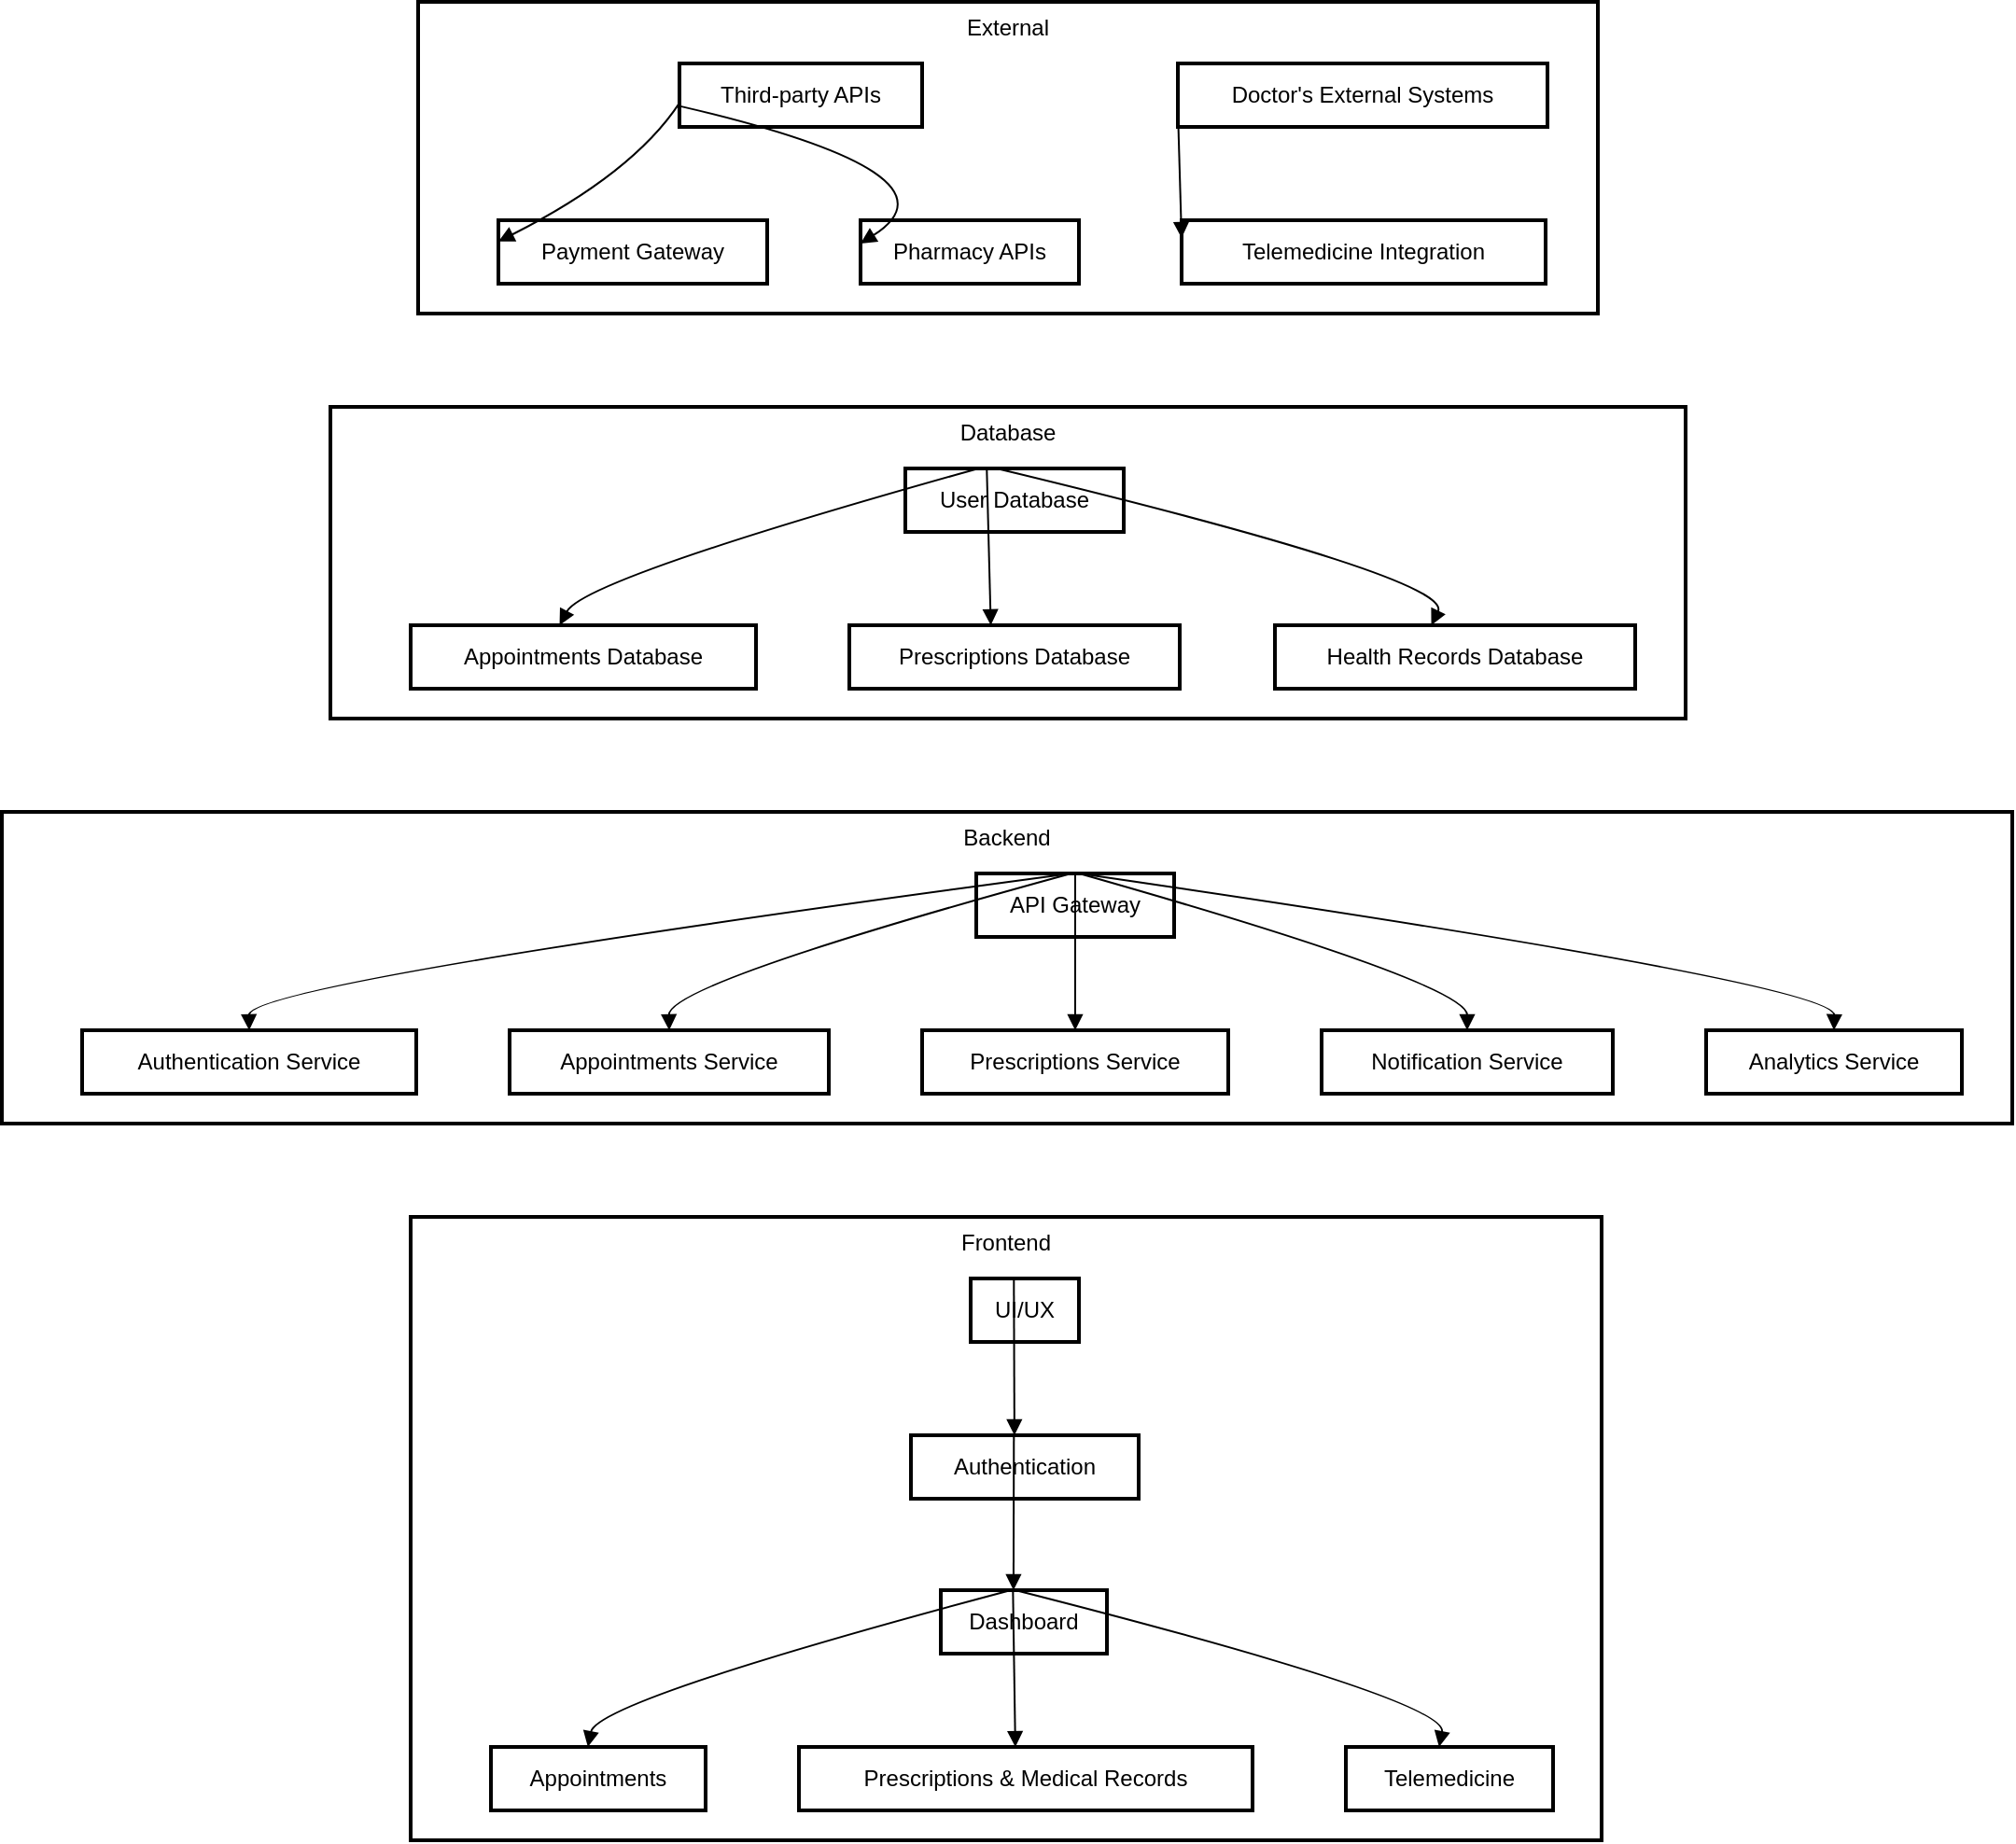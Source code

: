 <mxfile version="24.7.6">
  <diagram name="Page-1" id="TY_Dly7MhNYBRxSPO89L">
    <mxGraphModel>
      <root>
        <mxCell id="0" />
        <mxCell id="1" parent="0" />
        <mxCell id="2" value="External" style="whiteSpace=wrap;strokeWidth=2;verticalAlign=top;" vertex="1" parent="1">
          <mxGeometry x="223" width="632" height="167" as="geometry" />
        </mxCell>
        <mxCell id="3" value="Payment Gateway" style="whiteSpace=wrap;strokeWidth=2;" vertex="1" parent="2">
          <mxGeometry x="43" y="117" width="144" height="34" as="geometry" />
        </mxCell>
        <mxCell id="4" value="Third-party APIs" style="whiteSpace=wrap;strokeWidth=2;" vertex="1" parent="2">
          <mxGeometry x="140" y="33" width="130" height="34" as="geometry" />
        </mxCell>
        <mxCell id="5" value="Pharmacy APIs" style="whiteSpace=wrap;strokeWidth=2;" vertex="1" parent="2">
          <mxGeometry x="237" y="117" width="117" height="34" as="geometry" />
        </mxCell>
        <mxCell id="6" value="Doctor&#39;s External Systems" style="whiteSpace=wrap;strokeWidth=2;" vertex="1" parent="2">
          <mxGeometry x="407" y="33" width="198" height="34" as="geometry" />
        </mxCell>
        <mxCell id="7" value="Telemedicine Integration" style="whiteSpace=wrap;strokeWidth=2;" vertex="1" parent="2">
          <mxGeometry x="409" y="117" width="195" height="34" as="geometry" />
        </mxCell>
        <mxCell id="8" value="" style="curved=1;startArrow=none;endArrow=block;exitX=-1.49;exitY=0.99;entryX=-1.05;entryY=-0.01;" edge="1" parent="2" source="4" target="3">
          <mxGeometry relative="1" as="geometry">
            <Array as="points">
              <mxPoint x="115" y="92" />
            </Array>
          </mxGeometry>
        </mxCell>
        <mxCell id="9" value="" style="curved=1;startArrow=none;endArrow=block;exitX=-0.93;exitY=0.99;entryX=-1.4;entryY=-0.01;" edge="1" parent="2" source="4" target="5">
          <mxGeometry relative="1" as="geometry">
            <Array as="points">
              <mxPoint x="296" y="92" />
            </Array>
          </mxGeometry>
        </mxCell>
        <mxCell id="10" value="" style="curved=1;startArrow=none;endArrow=block;exitX=-0.63;exitY=0.99;entryX=-0.65;entryY=-0.01;" edge="1" parent="2" source="6" target="7">
          <mxGeometry relative="1" as="geometry">
            <Array as="points" />
          </mxGeometry>
        </mxCell>
        <mxCell id="11" value="Database" style="whiteSpace=wrap;strokeWidth=2;verticalAlign=top;" vertex="1" parent="1">
          <mxGeometry x="176" y="217" width="726" height="167" as="geometry" />
        </mxCell>
        <mxCell id="12" value="Appointments Database" style="whiteSpace=wrap;strokeWidth=2;" vertex="1" parent="11">
          <mxGeometry x="43" y="117" width="185" height="34" as="geometry" />
        </mxCell>
        <mxCell id="13" value="User Database" style="whiteSpace=wrap;strokeWidth=2;" vertex="1" parent="11">
          <mxGeometry x="308" y="33" width="117" height="34" as="geometry" />
        </mxCell>
        <mxCell id="14" value="Prescriptions Database" style="whiteSpace=wrap;strokeWidth=2;" vertex="1" parent="11">
          <mxGeometry x="278" y="117" width="177" height="34" as="geometry" />
        </mxCell>
        <mxCell id="15" value="Health Records Database" style="whiteSpace=wrap;strokeWidth=2;" vertex="1" parent="11">
          <mxGeometry x="506" y="117" width="193" height="34" as="geometry" />
        </mxCell>
        <mxCell id="16" value="" style="curved=1;startArrow=none;endArrow=block;exitX=-1.5;exitY=-5.58;entryX=-0.45;entryY=-6.4;" edge="1" parent="11" source="13" target="12">
          <mxGeometry relative="1" as="geometry">
            <Array as="points">
              <mxPoint x="136" y="92" />
            </Array>
          </mxGeometry>
        </mxCell>
        <mxCell id="17" value="" style="curved=1;startArrow=none;endArrow=block;exitX=-1;exitY=-5.4;entryX=-0.49;entryY=-6.4;" edge="1" parent="11" source="13" target="14">
          <mxGeometry relative="1" as="geometry">
            <Array as="points" />
          </mxGeometry>
        </mxCell>
        <mxCell id="18" value="" style="curved=1;startArrow=none;endArrow=block;exitX=-0.5;exitY=-5.58;entryX=-0.41;entryY=-6.4;" edge="1" parent="11" source="13" target="15">
          <mxGeometry relative="1" as="geometry">
            <Array as="points">
              <mxPoint x="602" y="92" />
            </Array>
          </mxGeometry>
        </mxCell>
        <mxCell id="19" value="Backend" style="whiteSpace=wrap;strokeWidth=2;verticalAlign=top;" vertex="1" parent="1">
          <mxGeometry y="434" width="1077" height="167" as="geometry" />
        </mxCell>
        <mxCell id="20" value="Authentication Service" style="whiteSpace=wrap;strokeWidth=2;" vertex="1" parent="19">
          <mxGeometry x="43" y="117" width="179" height="34" as="geometry" />
        </mxCell>
        <mxCell id="21" value="API Gateway" style="whiteSpace=wrap;strokeWidth=2;" vertex="1" parent="19">
          <mxGeometry x="522" y="33" width="106" height="34" as="geometry" />
        </mxCell>
        <mxCell id="22" value="Appointments Service" style="whiteSpace=wrap;strokeWidth=2;" vertex="1" parent="19">
          <mxGeometry x="272" y="117" width="171" height="34" as="geometry" />
        </mxCell>
        <mxCell id="23" value="Prescriptions Service" style="whiteSpace=wrap;strokeWidth=2;" vertex="1" parent="19">
          <mxGeometry x="493" y="117" width="164" height="34" as="geometry" />
        </mxCell>
        <mxCell id="24" value="Notification Service" style="whiteSpace=wrap;strokeWidth=2;" vertex="1" parent="19">
          <mxGeometry x="707" y="117" width="156" height="34" as="geometry" />
        </mxCell>
        <mxCell id="25" value="Analytics Service" style="whiteSpace=wrap;strokeWidth=2;" vertex="1" parent="19">
          <mxGeometry x="913" y="117" width="137" height="34" as="geometry" />
        </mxCell>
        <mxCell id="26" value="" style="curved=1;startArrow=none;endArrow=block;exitX=0;exitY=-12.12;entryX=0.5;entryY=-12.78;" edge="1" parent="19" source="21" target="20">
          <mxGeometry relative="1" as="geometry">
            <Array as="points">
              <mxPoint x="132" y="92" />
            </Array>
          </mxGeometry>
        </mxCell>
        <mxCell id="27" value="" style="curved=1;startArrow=none;endArrow=block;exitX=0;exitY=-11.97;entryX=0.5;entryY=-12.78;" edge="1" parent="19" source="21" target="22">
          <mxGeometry relative="1" as="geometry">
            <Array as="points">
              <mxPoint x="357" y="92" />
            </Array>
          </mxGeometry>
        </mxCell>
        <mxCell id="28" value="" style="curved=1;startArrow=none;endArrow=block;exitX=0.5;exitY=-11.78;entryX=0.5;entryY=-12.78;" edge="1" parent="19" source="21" target="23">
          <mxGeometry relative="1" as="geometry">
            <Array as="points" />
          </mxGeometry>
        </mxCell>
        <mxCell id="29" value="" style="curved=1;startArrow=none;endArrow=block;exitX=1;exitY=-11.96;entryX=0.5;entryY=-12.78;" edge="1" parent="19" source="21" target="24">
          <mxGeometry relative="1" as="geometry">
            <Array as="points">
              <mxPoint x="785" y="92" />
            </Array>
          </mxGeometry>
        </mxCell>
        <mxCell id="30" value="" style="curved=1;startArrow=none;endArrow=block;exitX=1;exitY=-12.11;entryX=0.5;entryY=-12.78;" edge="1" parent="19" source="21" target="25">
          <mxGeometry relative="1" as="geometry">
            <Array as="points">
              <mxPoint x="982" y="92" />
            </Array>
          </mxGeometry>
        </mxCell>
        <mxCell id="31" value="Frontend" style="whiteSpace=wrap;strokeWidth=2;verticalAlign=top;" vertex="1" parent="1">
          <mxGeometry x="219" y="651" width="638" height="334" as="geometry" />
        </mxCell>
        <mxCell id="32" value="Authentication" style="whiteSpace=wrap;strokeWidth=2;" vertex="1" parent="31">
          <mxGeometry x="268" y="117" width="122" height="34" as="geometry" />
        </mxCell>
        <mxCell id="33" value="UI/UX" style="whiteSpace=wrap;strokeWidth=2;" vertex="1" parent="31">
          <mxGeometry x="300" y="33" width="58" height="34" as="geometry" />
        </mxCell>
        <mxCell id="34" value="Dashboard" style="whiteSpace=wrap;strokeWidth=2;" vertex="1" parent="31">
          <mxGeometry x="284" y="200" width="89" height="34" as="geometry" />
        </mxCell>
        <mxCell id="35" value="Appointments" style="whiteSpace=wrap;strokeWidth=2;" vertex="1" parent="31">
          <mxGeometry x="43" y="284" width="115" height="34" as="geometry" />
        </mxCell>
        <mxCell id="36" value="Prescriptions &amp; Medical Records" style="whiteSpace=wrap;strokeWidth=2;" vertex="1" parent="31">
          <mxGeometry x="208" y="284" width="243" height="34" as="geometry" />
        </mxCell>
        <mxCell id="37" value="Telemedicine" style="whiteSpace=wrap;strokeWidth=2;" vertex="1" parent="31">
          <mxGeometry x="501" y="284" width="111" height="34" as="geometry" />
        </mxCell>
        <mxCell id="38" value="" style="curved=1;startArrow=none;endArrow=block;exitX=-3.27;exitY=-18.16;entryX=-1.29;entryY=-19.16;" edge="1" parent="31" source="33" target="32">
          <mxGeometry relative="1" as="geometry">
            <Array as="points" />
          </mxGeometry>
        </mxCell>
        <mxCell id="39" value="" style="curved=1;startArrow=none;endArrow=block;exitX=-1.29;exitY=-18.17;entryX=-1.95;entryY=-19.14;" edge="1" parent="31" source="32" target="34">
          <mxGeometry relative="1" as="geometry">
            <Array as="points" />
          </mxGeometry>
        </mxCell>
        <mxCell id="40" value="" style="curved=1;startArrow=none;endArrow=block;exitX=-2.46;exitY=-18.41;entryX=-1.41;entryY=-19.16;" edge="1" parent="31" source="34" target="35">
          <mxGeometry relative="1" as="geometry">
            <Array as="points">
              <mxPoint x="100" y="259" />
            </Array>
          </mxGeometry>
        </mxCell>
        <mxCell id="41" value="" style="curved=1;startArrow=none;endArrow=block;exitX=-1.95;exitY=-18.16;entryX=-0.4;entryY=-19.16;" edge="1" parent="31" source="34" target="36">
          <mxGeometry relative="1" as="geometry">
            <Array as="points" />
          </mxGeometry>
        </mxCell>
        <mxCell id="42" value="" style="curved=1;startArrow=none;endArrow=block;exitX=-1.45;exitY=-18.41;entryX=-1.48;entryY=-19.16;" edge="1" parent="31" source="34" target="37">
          <mxGeometry relative="1" as="geometry">
            <Array as="points">
              <mxPoint x="556" y="259" />
            </Array>
          </mxGeometry>
        </mxCell>
      </root>
    </mxGraphModel>
  </diagram>
</mxfile>
